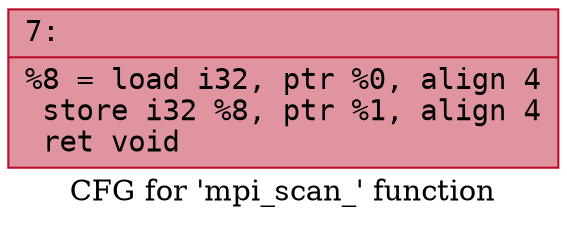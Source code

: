 digraph "CFG for 'mpi_scan_' function" {
	label="CFG for 'mpi_scan_' function";

	Node0x5560a31b5cf0 [shape=record,color="#b70d28ff", style=filled, fillcolor="#b70d2870" fontname="Courier",label="{7:\l|  %8 = load i32, ptr %0, align 4\l  store i32 %8, ptr %1, align 4\l  ret void\l}"];
}
